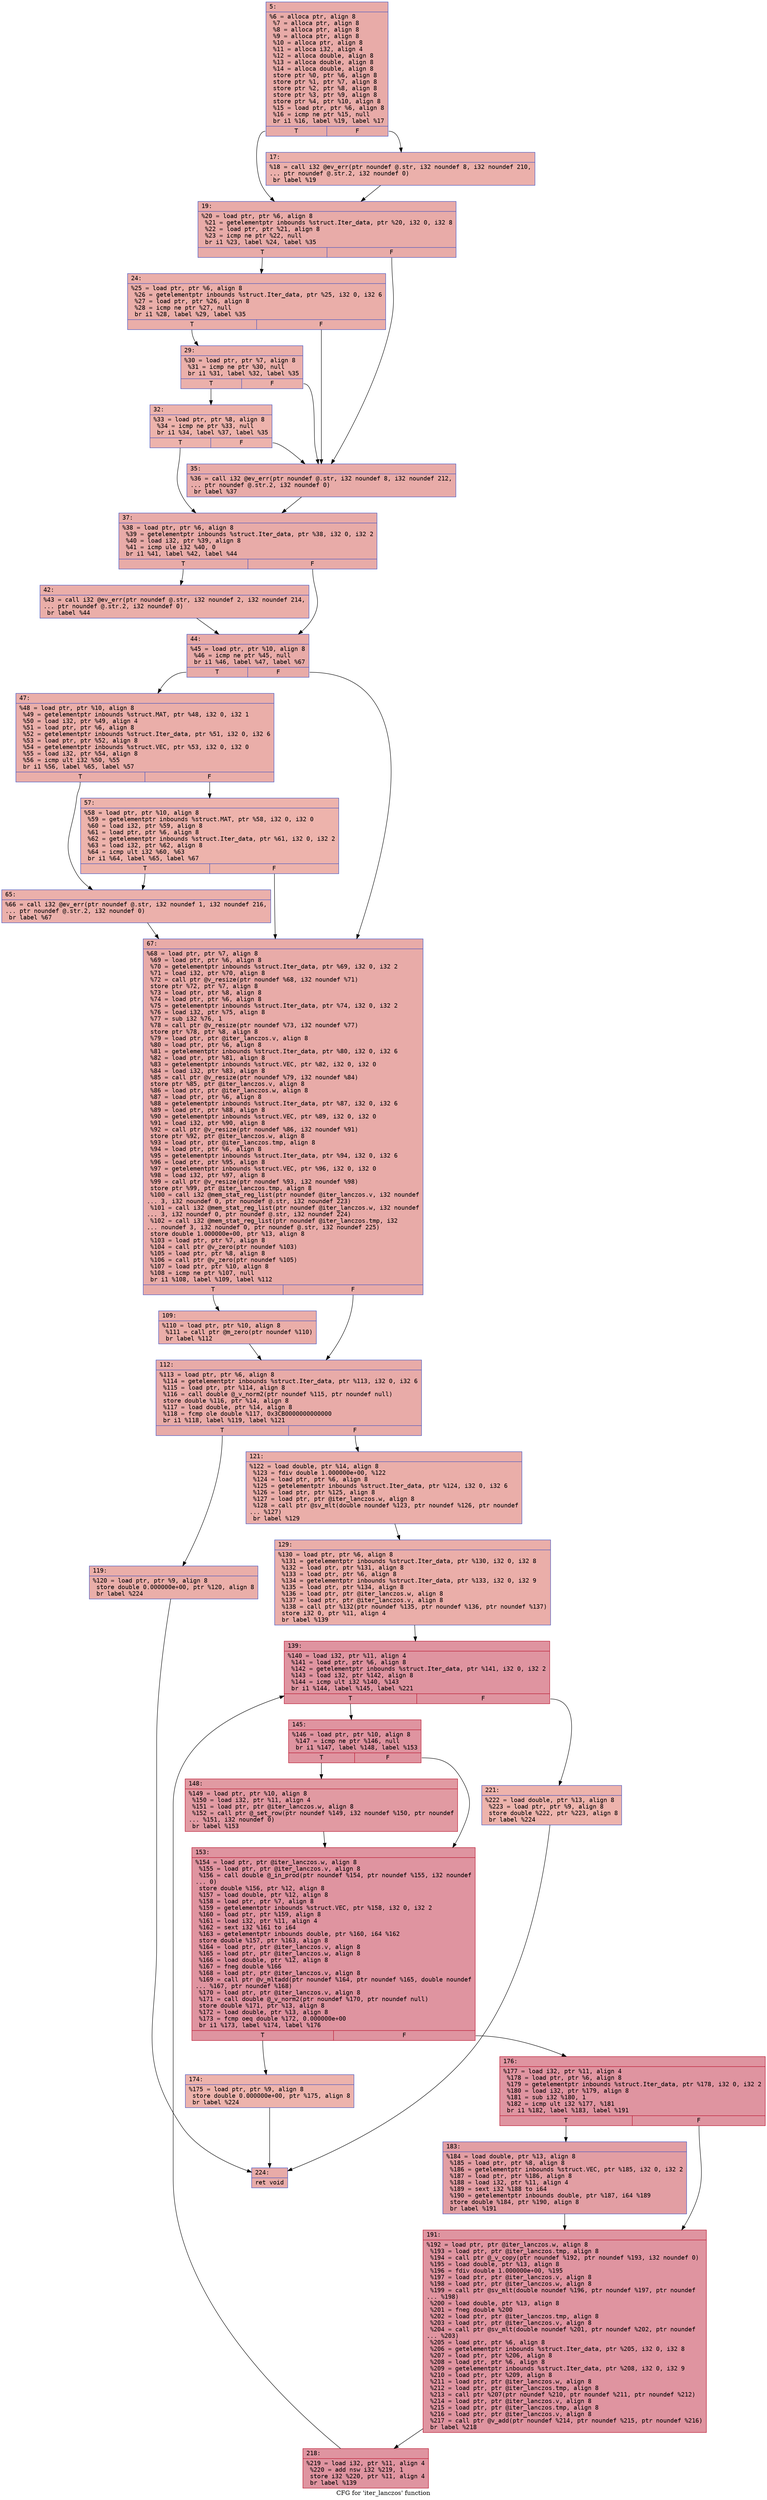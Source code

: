 digraph "CFG for 'iter_lanczos' function" {
	label="CFG for 'iter_lanczos' function";

	Node0x600000b5b160 [shape=record,color="#3d50c3ff", style=filled, fillcolor="#cc403a70" fontname="Courier",label="{5:\l|  %6 = alloca ptr, align 8\l  %7 = alloca ptr, align 8\l  %8 = alloca ptr, align 8\l  %9 = alloca ptr, align 8\l  %10 = alloca ptr, align 8\l  %11 = alloca i32, align 4\l  %12 = alloca double, align 8\l  %13 = alloca double, align 8\l  %14 = alloca double, align 8\l  store ptr %0, ptr %6, align 8\l  store ptr %1, ptr %7, align 8\l  store ptr %2, ptr %8, align 8\l  store ptr %3, ptr %9, align 8\l  store ptr %4, ptr %10, align 8\l  %15 = load ptr, ptr %6, align 8\l  %16 = icmp ne ptr %15, null\l  br i1 %16, label %19, label %17\l|{<s0>T|<s1>F}}"];
	Node0x600000b5b160:s0 -> Node0x600000b5b200[tooltip="5 -> 19\nProbability 62.50%" ];
	Node0x600000b5b160:s1 -> Node0x600000b5b1b0[tooltip="5 -> 17\nProbability 37.50%" ];
	Node0x600000b5b1b0 [shape=record,color="#3d50c3ff", style=filled, fillcolor="#d24b4070" fontname="Courier",label="{17:\l|  %18 = call i32 @ev_err(ptr noundef @.str, i32 noundef 8, i32 noundef 210,\l... ptr noundef @.str.2, i32 noundef 0)\l  br label %19\l}"];
	Node0x600000b5b1b0 -> Node0x600000b5b200[tooltip="17 -> 19\nProbability 100.00%" ];
	Node0x600000b5b200 [shape=record,color="#3d50c3ff", style=filled, fillcolor="#cc403a70" fontname="Courier",label="{19:\l|  %20 = load ptr, ptr %6, align 8\l  %21 = getelementptr inbounds %struct.Iter_data, ptr %20, i32 0, i32 8\l  %22 = load ptr, ptr %21, align 8\l  %23 = icmp ne ptr %22, null\l  br i1 %23, label %24, label %35\l|{<s0>T|<s1>F}}"];
	Node0x600000b5b200:s0 -> Node0x600000b5b250[tooltip="19 -> 24\nProbability 62.50%" ];
	Node0x600000b5b200:s1 -> Node0x600000b5b340[tooltip="19 -> 35\nProbability 37.50%" ];
	Node0x600000b5b250 [shape=record,color="#3d50c3ff", style=filled, fillcolor="#d0473d70" fontname="Courier",label="{24:\l|  %25 = load ptr, ptr %6, align 8\l  %26 = getelementptr inbounds %struct.Iter_data, ptr %25, i32 0, i32 6\l  %27 = load ptr, ptr %26, align 8\l  %28 = icmp ne ptr %27, null\l  br i1 %28, label %29, label %35\l|{<s0>T|<s1>F}}"];
	Node0x600000b5b250:s0 -> Node0x600000b5b2a0[tooltip="24 -> 29\nProbability 62.50%" ];
	Node0x600000b5b250:s1 -> Node0x600000b5b340[tooltip="24 -> 35\nProbability 37.50%" ];
	Node0x600000b5b2a0 [shape=record,color="#3d50c3ff", style=filled, fillcolor="#d24b4070" fontname="Courier",label="{29:\l|  %30 = load ptr, ptr %7, align 8\l  %31 = icmp ne ptr %30, null\l  br i1 %31, label %32, label %35\l|{<s0>T|<s1>F}}"];
	Node0x600000b5b2a0:s0 -> Node0x600000b5b2f0[tooltip="29 -> 32\nProbability 62.50%" ];
	Node0x600000b5b2a0:s1 -> Node0x600000b5b340[tooltip="29 -> 35\nProbability 37.50%" ];
	Node0x600000b5b2f0 [shape=record,color="#3d50c3ff", style=filled, fillcolor="#d6524470" fontname="Courier",label="{32:\l|  %33 = load ptr, ptr %8, align 8\l  %34 = icmp ne ptr %33, null\l  br i1 %34, label %37, label %35\l|{<s0>T|<s1>F}}"];
	Node0x600000b5b2f0:s0 -> Node0x600000b5b390[tooltip="32 -> 37\nProbability 62.50%" ];
	Node0x600000b5b2f0:s1 -> Node0x600000b5b340[tooltip="32 -> 35\nProbability 37.50%" ];
	Node0x600000b5b340 [shape=record,color="#3d50c3ff", style=filled, fillcolor="#cc403a70" fontname="Courier",label="{35:\l|  %36 = call i32 @ev_err(ptr noundef @.str, i32 noundef 8, i32 noundef 212,\l... ptr noundef @.str.2, i32 noundef 0)\l  br label %37\l}"];
	Node0x600000b5b340 -> Node0x600000b5b390[tooltip="35 -> 37\nProbability 100.00%" ];
	Node0x600000b5b390 [shape=record,color="#3d50c3ff", style=filled, fillcolor="#cc403a70" fontname="Courier",label="{37:\l|  %38 = load ptr, ptr %6, align 8\l  %39 = getelementptr inbounds %struct.Iter_data, ptr %38, i32 0, i32 2\l  %40 = load i32, ptr %39, align 8\l  %41 = icmp ule i32 %40, 0\l  br i1 %41, label %42, label %44\l|{<s0>T|<s1>F}}"];
	Node0x600000b5b390:s0 -> Node0x600000b5b3e0[tooltip="37 -> 42\nProbability 50.00%" ];
	Node0x600000b5b390:s1 -> Node0x600000b5b430[tooltip="37 -> 44\nProbability 50.00%" ];
	Node0x600000b5b3e0 [shape=record,color="#3d50c3ff", style=filled, fillcolor="#d0473d70" fontname="Courier",label="{42:\l|  %43 = call i32 @ev_err(ptr noundef @.str, i32 noundef 2, i32 noundef 214,\l... ptr noundef @.str.2, i32 noundef 0)\l  br label %44\l}"];
	Node0x600000b5b3e0 -> Node0x600000b5b430[tooltip="42 -> 44\nProbability 100.00%" ];
	Node0x600000b5b430 [shape=record,color="#3d50c3ff", style=filled, fillcolor="#cc403a70" fontname="Courier",label="{44:\l|  %45 = load ptr, ptr %10, align 8\l  %46 = icmp ne ptr %45, null\l  br i1 %46, label %47, label %67\l|{<s0>T|<s1>F}}"];
	Node0x600000b5b430:s0 -> Node0x600000b5b480[tooltip="44 -> 47\nProbability 62.50%" ];
	Node0x600000b5b430:s1 -> Node0x600000b5b570[tooltip="44 -> 67\nProbability 37.50%" ];
	Node0x600000b5b480 [shape=record,color="#3d50c3ff", style=filled, fillcolor="#d0473d70" fontname="Courier",label="{47:\l|  %48 = load ptr, ptr %10, align 8\l  %49 = getelementptr inbounds %struct.MAT, ptr %48, i32 0, i32 1\l  %50 = load i32, ptr %49, align 4\l  %51 = load ptr, ptr %6, align 8\l  %52 = getelementptr inbounds %struct.Iter_data, ptr %51, i32 0, i32 6\l  %53 = load ptr, ptr %52, align 8\l  %54 = getelementptr inbounds %struct.VEC, ptr %53, i32 0, i32 0\l  %55 = load i32, ptr %54, align 8\l  %56 = icmp ult i32 %50, %55\l  br i1 %56, label %65, label %57\l|{<s0>T|<s1>F}}"];
	Node0x600000b5b480:s0 -> Node0x600000b5b520[tooltip="47 -> 65\nProbability 50.00%" ];
	Node0x600000b5b480:s1 -> Node0x600000b5b4d0[tooltip="47 -> 57\nProbability 50.00%" ];
	Node0x600000b5b4d0 [shape=record,color="#3d50c3ff", style=filled, fillcolor="#d6524470" fontname="Courier",label="{57:\l|  %58 = load ptr, ptr %10, align 8\l  %59 = getelementptr inbounds %struct.MAT, ptr %58, i32 0, i32 0\l  %60 = load i32, ptr %59, align 8\l  %61 = load ptr, ptr %6, align 8\l  %62 = getelementptr inbounds %struct.Iter_data, ptr %61, i32 0, i32 2\l  %63 = load i32, ptr %62, align 8\l  %64 = icmp ult i32 %60, %63\l  br i1 %64, label %65, label %67\l|{<s0>T|<s1>F}}"];
	Node0x600000b5b4d0:s0 -> Node0x600000b5b520[tooltip="57 -> 65\nProbability 50.00%" ];
	Node0x600000b5b4d0:s1 -> Node0x600000b5b570[tooltip="57 -> 67\nProbability 50.00%" ];
	Node0x600000b5b520 [shape=record,color="#3d50c3ff", style=filled, fillcolor="#d24b4070" fontname="Courier",label="{65:\l|  %66 = call i32 @ev_err(ptr noundef @.str, i32 noundef 1, i32 noundef 216,\l... ptr noundef @.str.2, i32 noundef 0)\l  br label %67\l}"];
	Node0x600000b5b520 -> Node0x600000b5b570[tooltip="65 -> 67\nProbability 100.00%" ];
	Node0x600000b5b570 [shape=record,color="#3d50c3ff", style=filled, fillcolor="#cc403a70" fontname="Courier",label="{67:\l|  %68 = load ptr, ptr %7, align 8\l  %69 = load ptr, ptr %6, align 8\l  %70 = getelementptr inbounds %struct.Iter_data, ptr %69, i32 0, i32 2\l  %71 = load i32, ptr %70, align 8\l  %72 = call ptr @v_resize(ptr noundef %68, i32 noundef %71)\l  store ptr %72, ptr %7, align 8\l  %73 = load ptr, ptr %8, align 8\l  %74 = load ptr, ptr %6, align 8\l  %75 = getelementptr inbounds %struct.Iter_data, ptr %74, i32 0, i32 2\l  %76 = load i32, ptr %75, align 8\l  %77 = sub i32 %76, 1\l  %78 = call ptr @v_resize(ptr noundef %73, i32 noundef %77)\l  store ptr %78, ptr %8, align 8\l  %79 = load ptr, ptr @iter_lanczos.v, align 8\l  %80 = load ptr, ptr %6, align 8\l  %81 = getelementptr inbounds %struct.Iter_data, ptr %80, i32 0, i32 6\l  %82 = load ptr, ptr %81, align 8\l  %83 = getelementptr inbounds %struct.VEC, ptr %82, i32 0, i32 0\l  %84 = load i32, ptr %83, align 8\l  %85 = call ptr @v_resize(ptr noundef %79, i32 noundef %84)\l  store ptr %85, ptr @iter_lanczos.v, align 8\l  %86 = load ptr, ptr @iter_lanczos.w, align 8\l  %87 = load ptr, ptr %6, align 8\l  %88 = getelementptr inbounds %struct.Iter_data, ptr %87, i32 0, i32 6\l  %89 = load ptr, ptr %88, align 8\l  %90 = getelementptr inbounds %struct.VEC, ptr %89, i32 0, i32 0\l  %91 = load i32, ptr %90, align 8\l  %92 = call ptr @v_resize(ptr noundef %86, i32 noundef %91)\l  store ptr %92, ptr @iter_lanczos.w, align 8\l  %93 = load ptr, ptr @iter_lanczos.tmp, align 8\l  %94 = load ptr, ptr %6, align 8\l  %95 = getelementptr inbounds %struct.Iter_data, ptr %94, i32 0, i32 6\l  %96 = load ptr, ptr %95, align 8\l  %97 = getelementptr inbounds %struct.VEC, ptr %96, i32 0, i32 0\l  %98 = load i32, ptr %97, align 8\l  %99 = call ptr @v_resize(ptr noundef %93, i32 noundef %98)\l  store ptr %99, ptr @iter_lanczos.tmp, align 8\l  %100 = call i32 @mem_stat_reg_list(ptr noundef @iter_lanczos.v, i32 noundef\l... 3, i32 noundef 0, ptr noundef @.str, i32 noundef 223)\l  %101 = call i32 @mem_stat_reg_list(ptr noundef @iter_lanczos.w, i32 noundef\l... 3, i32 noundef 0, ptr noundef @.str, i32 noundef 224)\l  %102 = call i32 @mem_stat_reg_list(ptr noundef @iter_lanczos.tmp, i32\l... noundef 3, i32 noundef 0, ptr noundef @.str, i32 noundef 225)\l  store double 1.000000e+00, ptr %13, align 8\l  %103 = load ptr, ptr %7, align 8\l  %104 = call ptr @v_zero(ptr noundef %103)\l  %105 = load ptr, ptr %8, align 8\l  %106 = call ptr @v_zero(ptr noundef %105)\l  %107 = load ptr, ptr %10, align 8\l  %108 = icmp ne ptr %107, null\l  br i1 %108, label %109, label %112\l|{<s0>T|<s1>F}}"];
	Node0x600000b5b570:s0 -> Node0x600000b5b5c0[tooltip="67 -> 109\nProbability 62.50%" ];
	Node0x600000b5b570:s1 -> Node0x600000b5b610[tooltip="67 -> 112\nProbability 37.50%" ];
	Node0x600000b5b5c0 [shape=record,color="#3d50c3ff", style=filled, fillcolor="#d0473d70" fontname="Courier",label="{109:\l|  %110 = load ptr, ptr %10, align 8\l  %111 = call ptr @m_zero(ptr noundef %110)\l  br label %112\l}"];
	Node0x600000b5b5c0 -> Node0x600000b5b610[tooltip="109 -> 112\nProbability 100.00%" ];
	Node0x600000b5b610 [shape=record,color="#3d50c3ff", style=filled, fillcolor="#cc403a70" fontname="Courier",label="{112:\l|  %113 = load ptr, ptr %6, align 8\l  %114 = getelementptr inbounds %struct.Iter_data, ptr %113, i32 0, i32 6\l  %115 = load ptr, ptr %114, align 8\l  %116 = call double @_v_norm2(ptr noundef %115, ptr noundef null)\l  store double %116, ptr %14, align 8\l  %117 = load double, ptr %14, align 8\l  %118 = fcmp ole double %117, 0x3CB0000000000000\l  br i1 %118, label %119, label %121\l|{<s0>T|<s1>F}}"];
	Node0x600000b5b610:s0 -> Node0x600000b5b660[tooltip="112 -> 119\nProbability 50.00%" ];
	Node0x600000b5b610:s1 -> Node0x600000b5b6b0[tooltip="112 -> 121\nProbability 50.00%" ];
	Node0x600000b5b660 [shape=record,color="#3d50c3ff", style=filled, fillcolor="#d0473d70" fontname="Courier",label="{119:\l|  %120 = load ptr, ptr %9, align 8\l  store double 0.000000e+00, ptr %120, align 8\l  br label %224\l}"];
	Node0x600000b5b660 -> Node0x600000b5ba70[tooltip="119 -> 224\nProbability 100.00%" ];
	Node0x600000b5b6b0 [shape=record,color="#3d50c3ff", style=filled, fillcolor="#d0473d70" fontname="Courier",label="{121:\l|  %122 = load double, ptr %14, align 8\l  %123 = fdiv double 1.000000e+00, %122\l  %124 = load ptr, ptr %6, align 8\l  %125 = getelementptr inbounds %struct.Iter_data, ptr %124, i32 0, i32 6\l  %126 = load ptr, ptr %125, align 8\l  %127 = load ptr, ptr @iter_lanczos.w, align 8\l  %128 = call ptr @sv_mlt(double noundef %123, ptr noundef %126, ptr noundef\l... %127)\l  br label %129\l}"];
	Node0x600000b5b6b0 -> Node0x600000b5b700[tooltip="121 -> 129\nProbability 100.00%" ];
	Node0x600000b5b700 [shape=record,color="#3d50c3ff", style=filled, fillcolor="#d0473d70" fontname="Courier",label="{129:\l|  %130 = load ptr, ptr %6, align 8\l  %131 = getelementptr inbounds %struct.Iter_data, ptr %130, i32 0, i32 8\l  %132 = load ptr, ptr %131, align 8\l  %133 = load ptr, ptr %6, align 8\l  %134 = getelementptr inbounds %struct.Iter_data, ptr %133, i32 0, i32 9\l  %135 = load ptr, ptr %134, align 8\l  %136 = load ptr, ptr @iter_lanczos.w, align 8\l  %137 = load ptr, ptr @iter_lanczos.v, align 8\l  %138 = call ptr %132(ptr noundef %135, ptr noundef %136, ptr noundef %137)\l  store i32 0, ptr %11, align 4\l  br label %139\l}"];
	Node0x600000b5b700 -> Node0x600000b5b750[tooltip="129 -> 139\nProbability 100.00%" ];
	Node0x600000b5b750 [shape=record,color="#b70d28ff", style=filled, fillcolor="#b70d2870" fontname="Courier",label="{139:\l|  %140 = load i32, ptr %11, align 4\l  %141 = load ptr, ptr %6, align 8\l  %142 = getelementptr inbounds %struct.Iter_data, ptr %141, i32 0, i32 2\l  %143 = load i32, ptr %142, align 8\l  %144 = icmp ult i32 %140, %143\l  br i1 %144, label %145, label %221\l|{<s0>T|<s1>F}}"];
	Node0x600000b5b750:s0 -> Node0x600000b5b7a0[tooltip="139 -> 145\nProbability 96.88%" ];
	Node0x600000b5b750:s1 -> Node0x600000b5ba20[tooltip="139 -> 221\nProbability 3.12%" ];
	Node0x600000b5b7a0 [shape=record,color="#b70d28ff", style=filled, fillcolor="#b70d2870" fontname="Courier",label="{145:\l|  %146 = load ptr, ptr %10, align 8\l  %147 = icmp ne ptr %146, null\l  br i1 %147, label %148, label %153\l|{<s0>T|<s1>F}}"];
	Node0x600000b5b7a0:s0 -> Node0x600000b5b7f0[tooltip="145 -> 148\nProbability 62.50%" ];
	Node0x600000b5b7a0:s1 -> Node0x600000b5b840[tooltip="145 -> 153\nProbability 37.50%" ];
	Node0x600000b5b7f0 [shape=record,color="#b70d28ff", style=filled, fillcolor="#bb1b2c70" fontname="Courier",label="{148:\l|  %149 = load ptr, ptr %10, align 8\l  %150 = load i32, ptr %11, align 4\l  %151 = load ptr, ptr @iter_lanczos.w, align 8\l  %152 = call ptr @_set_row(ptr noundef %149, i32 noundef %150, ptr noundef\l... %151, i32 noundef 0)\l  br label %153\l}"];
	Node0x600000b5b7f0 -> Node0x600000b5b840[tooltip="148 -> 153\nProbability 100.00%" ];
	Node0x600000b5b840 [shape=record,color="#b70d28ff", style=filled, fillcolor="#b70d2870" fontname="Courier",label="{153:\l|  %154 = load ptr, ptr @iter_lanczos.w, align 8\l  %155 = load ptr, ptr @iter_lanczos.v, align 8\l  %156 = call double @_in_prod(ptr noundef %154, ptr noundef %155, i32 noundef\l... 0)\l  store double %156, ptr %12, align 8\l  %157 = load double, ptr %12, align 8\l  %158 = load ptr, ptr %7, align 8\l  %159 = getelementptr inbounds %struct.VEC, ptr %158, i32 0, i32 2\l  %160 = load ptr, ptr %159, align 8\l  %161 = load i32, ptr %11, align 4\l  %162 = sext i32 %161 to i64\l  %163 = getelementptr inbounds double, ptr %160, i64 %162\l  store double %157, ptr %163, align 8\l  %164 = load ptr, ptr @iter_lanczos.v, align 8\l  %165 = load ptr, ptr @iter_lanczos.w, align 8\l  %166 = load double, ptr %12, align 8\l  %167 = fneg double %166\l  %168 = load ptr, ptr @iter_lanczos.v, align 8\l  %169 = call ptr @v_mltadd(ptr noundef %164, ptr noundef %165, double noundef\l... %167, ptr noundef %168)\l  %170 = load ptr, ptr @iter_lanczos.v, align 8\l  %171 = call double @_v_norm2(ptr noundef %170, ptr noundef null)\l  store double %171, ptr %13, align 8\l  %172 = load double, ptr %13, align 8\l  %173 = fcmp oeq double %172, 0.000000e+00\l  br i1 %173, label %174, label %176\l|{<s0>T|<s1>F}}"];
	Node0x600000b5b840:s0 -> Node0x600000b5b890[tooltip="153 -> 174\nProbability 3.12%" ];
	Node0x600000b5b840:s1 -> Node0x600000b5b8e0[tooltip="153 -> 176\nProbability 96.88%" ];
	Node0x600000b5b890 [shape=record,color="#3d50c3ff", style=filled, fillcolor="#d6524470" fontname="Courier",label="{174:\l|  %175 = load ptr, ptr %9, align 8\l  store double 0.000000e+00, ptr %175, align 8\l  br label %224\l}"];
	Node0x600000b5b890 -> Node0x600000b5ba70[tooltip="174 -> 224\nProbability 100.00%" ];
	Node0x600000b5b8e0 [shape=record,color="#b70d28ff", style=filled, fillcolor="#b70d2870" fontname="Courier",label="{176:\l|  %177 = load i32, ptr %11, align 4\l  %178 = load ptr, ptr %6, align 8\l  %179 = getelementptr inbounds %struct.Iter_data, ptr %178, i32 0, i32 2\l  %180 = load i32, ptr %179, align 8\l  %181 = sub i32 %180, 1\l  %182 = icmp ult i32 %177, %181\l  br i1 %182, label %183, label %191\l|{<s0>T|<s1>F}}"];
	Node0x600000b5b8e0:s0 -> Node0x600000b5b930[tooltip="176 -> 183\nProbability 50.00%" ];
	Node0x600000b5b8e0:s1 -> Node0x600000b5b980[tooltip="176 -> 191\nProbability 50.00%" ];
	Node0x600000b5b930 [shape=record,color="#3d50c3ff", style=filled, fillcolor="#be242e70" fontname="Courier",label="{183:\l|  %184 = load double, ptr %13, align 8\l  %185 = load ptr, ptr %8, align 8\l  %186 = getelementptr inbounds %struct.VEC, ptr %185, i32 0, i32 2\l  %187 = load ptr, ptr %186, align 8\l  %188 = load i32, ptr %11, align 4\l  %189 = sext i32 %188 to i64\l  %190 = getelementptr inbounds double, ptr %187, i64 %189\l  store double %184, ptr %190, align 8\l  br label %191\l}"];
	Node0x600000b5b930 -> Node0x600000b5b980[tooltip="183 -> 191\nProbability 100.00%" ];
	Node0x600000b5b980 [shape=record,color="#b70d28ff", style=filled, fillcolor="#b70d2870" fontname="Courier",label="{191:\l|  %192 = load ptr, ptr @iter_lanczos.w, align 8\l  %193 = load ptr, ptr @iter_lanczos.tmp, align 8\l  %194 = call ptr @_v_copy(ptr noundef %192, ptr noundef %193, i32 noundef 0)\l  %195 = load double, ptr %13, align 8\l  %196 = fdiv double 1.000000e+00, %195\l  %197 = load ptr, ptr @iter_lanczos.v, align 8\l  %198 = load ptr, ptr @iter_lanczos.w, align 8\l  %199 = call ptr @sv_mlt(double noundef %196, ptr noundef %197, ptr noundef\l... %198)\l  %200 = load double, ptr %13, align 8\l  %201 = fneg double %200\l  %202 = load ptr, ptr @iter_lanczos.tmp, align 8\l  %203 = load ptr, ptr @iter_lanczos.v, align 8\l  %204 = call ptr @sv_mlt(double noundef %201, ptr noundef %202, ptr noundef\l... %203)\l  %205 = load ptr, ptr %6, align 8\l  %206 = getelementptr inbounds %struct.Iter_data, ptr %205, i32 0, i32 8\l  %207 = load ptr, ptr %206, align 8\l  %208 = load ptr, ptr %6, align 8\l  %209 = getelementptr inbounds %struct.Iter_data, ptr %208, i32 0, i32 9\l  %210 = load ptr, ptr %209, align 8\l  %211 = load ptr, ptr @iter_lanczos.w, align 8\l  %212 = load ptr, ptr @iter_lanczos.tmp, align 8\l  %213 = call ptr %207(ptr noundef %210, ptr noundef %211, ptr noundef %212)\l  %214 = load ptr, ptr @iter_lanczos.v, align 8\l  %215 = load ptr, ptr @iter_lanczos.tmp, align 8\l  %216 = load ptr, ptr @iter_lanczos.v, align 8\l  %217 = call ptr @v_add(ptr noundef %214, ptr noundef %215, ptr noundef %216)\l  br label %218\l}"];
	Node0x600000b5b980 -> Node0x600000b5b9d0[tooltip="191 -> 218\nProbability 100.00%" ];
	Node0x600000b5b9d0 [shape=record,color="#b70d28ff", style=filled, fillcolor="#b70d2870" fontname="Courier",label="{218:\l|  %219 = load i32, ptr %11, align 4\l  %220 = add nsw i32 %219, 1\l  store i32 %220, ptr %11, align 4\l  br label %139\l}"];
	Node0x600000b5b9d0 -> Node0x600000b5b750[tooltip="218 -> 139\nProbability 100.00%" ];
	Node0x600000b5ba20 [shape=record,color="#3d50c3ff", style=filled, fillcolor="#d6524470" fontname="Courier",label="{221:\l|  %222 = load double, ptr %13, align 8\l  %223 = load ptr, ptr %9, align 8\l  store double %222, ptr %223, align 8\l  br label %224\l}"];
	Node0x600000b5ba20 -> Node0x600000b5ba70[tooltip="221 -> 224\nProbability 100.00%" ];
	Node0x600000b5ba70 [shape=record,color="#3d50c3ff", style=filled, fillcolor="#cc403a70" fontname="Courier",label="{224:\l|  ret void\l}"];
}
